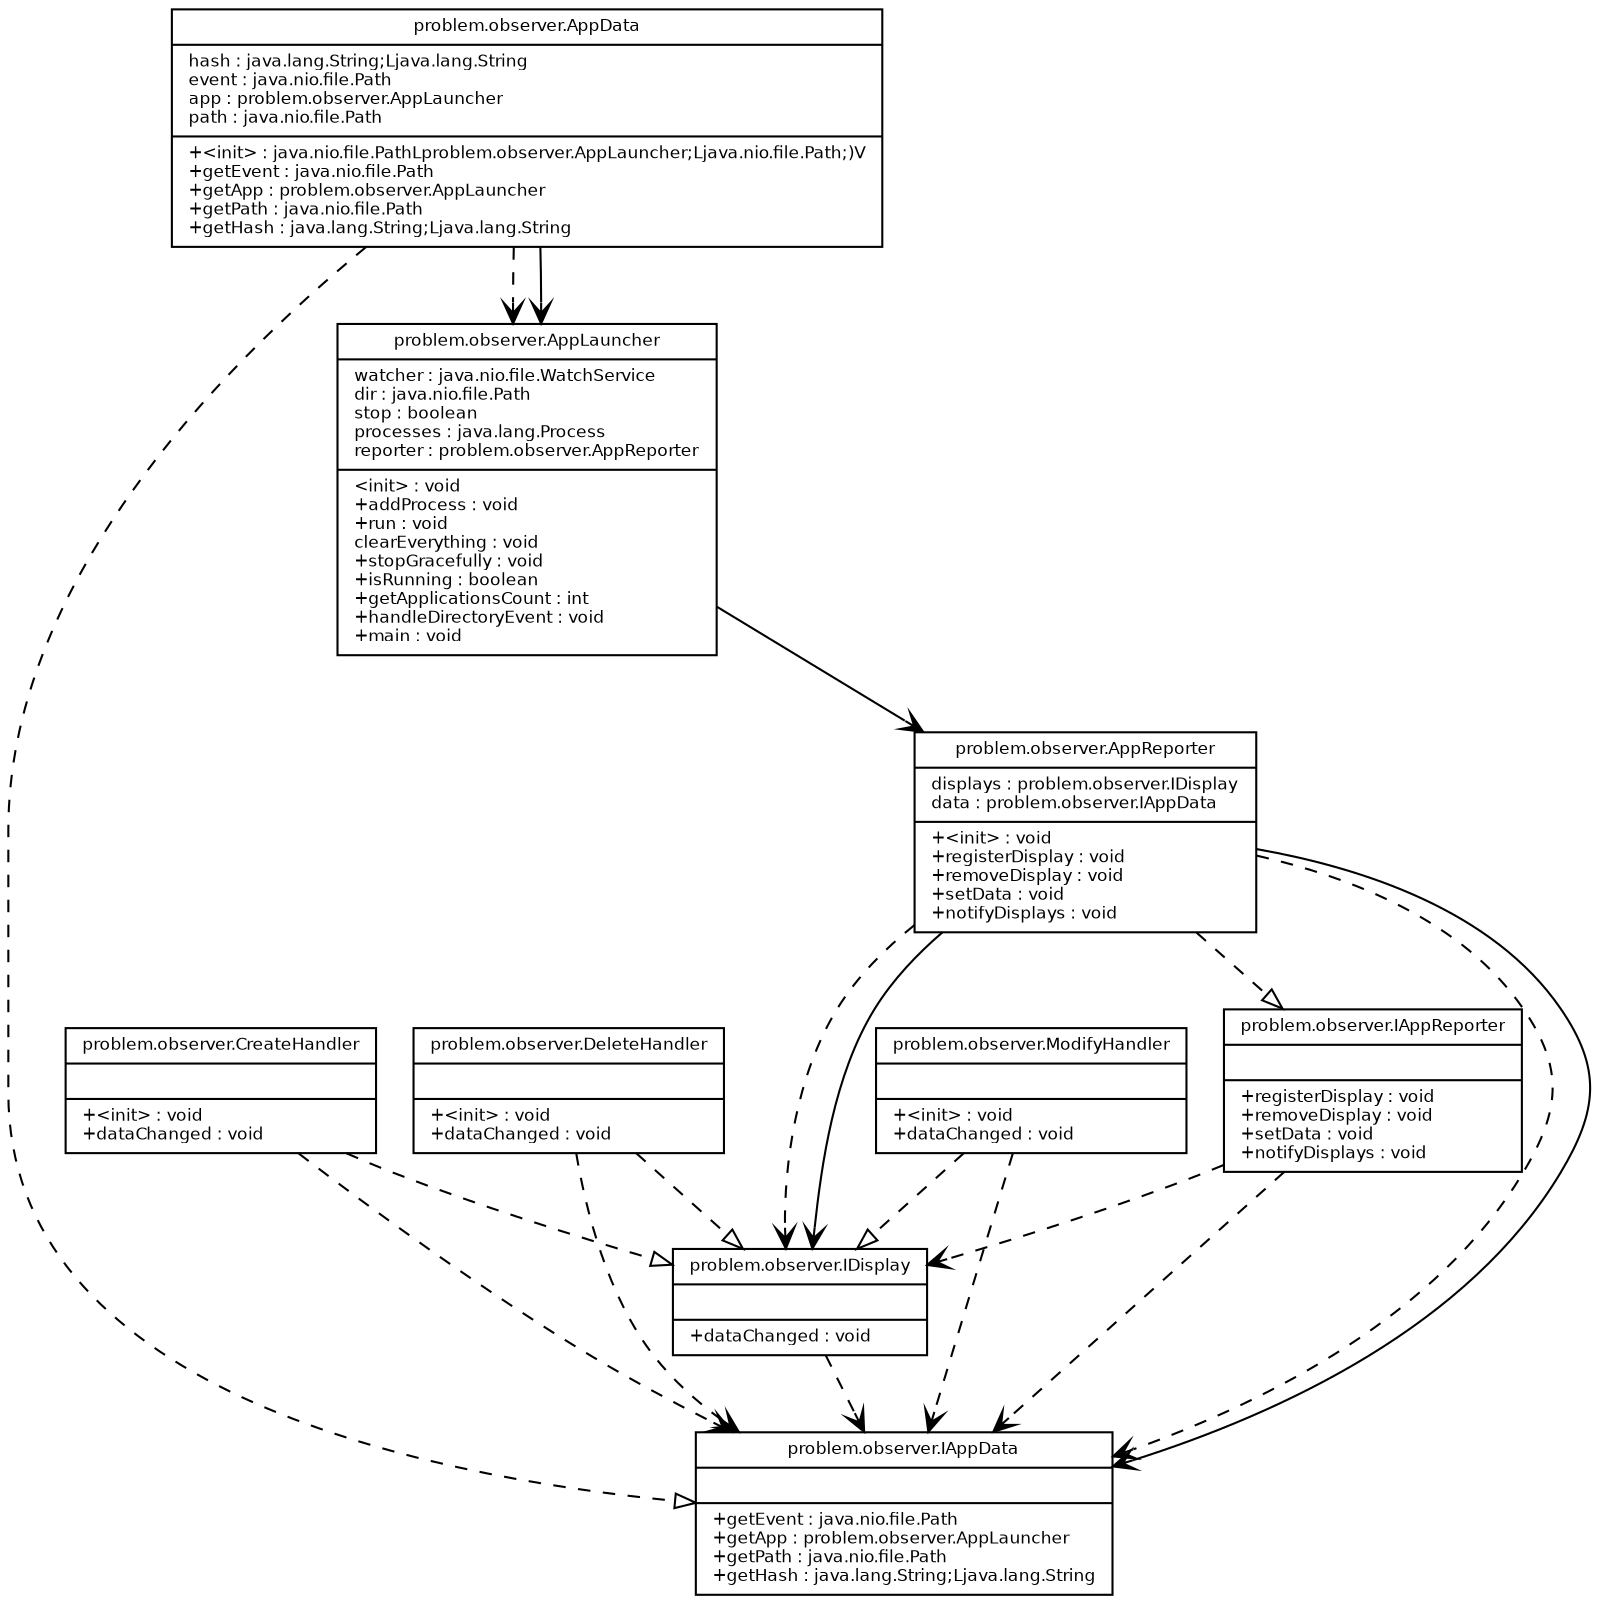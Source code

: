 digraph G {
fontname = "Bitstream Vera Sans"
fontsize = 8
node [
fontname = "Bitstream Vera Sans"
fontsize = 8
shape = "record"
]
edge [
fontname = "Bitstream Vera Sans"
fontsize = 8
]
problemobserverAppData [
label = "{problem.observer.AppData|hash : java.lang.String;Ljava.lang.String\levent : java.nio.file.Path\lapp : problem.observer.AppLauncher\lpath : java.nio.file.Path\l|+\<init\> : java.nio.file.PathLproblem.observer.AppLauncher;Ljava.nio.file.Path;)V\l+getEvent : java.nio.file.Path\l+getApp : problem.observer.AppLauncher\l+getPath : java.nio.file.Path\l+getHash : java.lang.String;Ljava.lang.String\l}"
]
problemobserverAppLauncher [
label = "{problem.observer.AppLauncher|watcher : java.nio.file.WatchService\ldir : java.nio.file.Path\lstop : boolean\lprocesses : java.lang.Process\lreporter : problem.observer.AppReporter\l|\<init\> : void\l+addProcess : void\l+run : void\lclearEverything : void\l+stopGracefully : void\l+isRunning : boolean\l+getApplicationsCount : int\l+handleDirectoryEvent : void\l+main : void\l}"
]
problemobserverAppReporter [
label = "{problem.observer.AppReporter|displays : problem.observer.IDisplay\ldata : problem.observer.IAppData\l|+\<init\> : void\l+registerDisplay : void\l+removeDisplay : void\l+setData : void\l+notifyDisplays : void\l}"
]
problemobserverCreateHandler [
label = "{problem.observer.CreateHandler||+\<init\> : void\l+dataChanged : void\l}"
]
problemobserverDeleteHandler [
label = "{problem.observer.DeleteHandler||+\<init\> : void\l+dataChanged : void\l}"
]
problemobserverIAppData [
label = "{problem.observer.IAppData||+getEvent : java.nio.file.Path\l+getApp : problem.observer.AppLauncher\l+getPath : java.nio.file.Path\l+getHash : java.lang.String;Ljava.lang.String\l}"
]
problemobserverIAppReporter [
label = "{problem.observer.IAppReporter||+registerDisplay : void\l+removeDisplay : void\l+setData : void\l+notifyDisplays : void\l}"
]
problemobserverIDisplay [
label = "{problem.observer.IDisplay||+dataChanged : void\l}"
]
problemobserverModifyHandler [
label = "{problem.observer.ModifyHandler||+\<init\> : void\l+dataChanged : void\l}"
]
edge [ arrowhead = "empty", style = "none" ]
edge [ arrowhead = "empty", style = "dashed" ]
problemobserverAppReporter -> problemobserverIAppReporter
problemobserverCreateHandler -> problemobserverIDisplay
problemobserverAppData -> problemobserverIAppData
problemobserverDeleteHandler -> problemobserverIDisplay
problemobserverModifyHandler -> problemobserverIDisplay
edge [ arrowhead = "vee", style = "dashed" ]
problemobserverAppReporter -> problemobserverIAppData
problemobserverAppReporter -> problemobserverIDisplay
problemobserverDeleteHandler -> problemobserverIAppData
problemobserverModifyHandler -> problemobserverIAppData
problemobserverCreateHandler -> problemobserverIAppData
problemobserverIAppReporter -> problemobserverIAppData
problemobserverIAppReporter -> problemobserverIDisplay
problemobserverIDisplay -> problemobserverIAppData
problemobserverAppData -> problemobserverAppLauncher
edge [ arrowhead = "vee", style = "none" ]
problemobserverAppReporter -> problemobserverIAppData
problemobserverAppReporter -> problemobserverIDisplay
problemobserverAppLauncher -> problemobserverAppReporter
problemobserverAppData -> problemobserverAppLauncher
}
